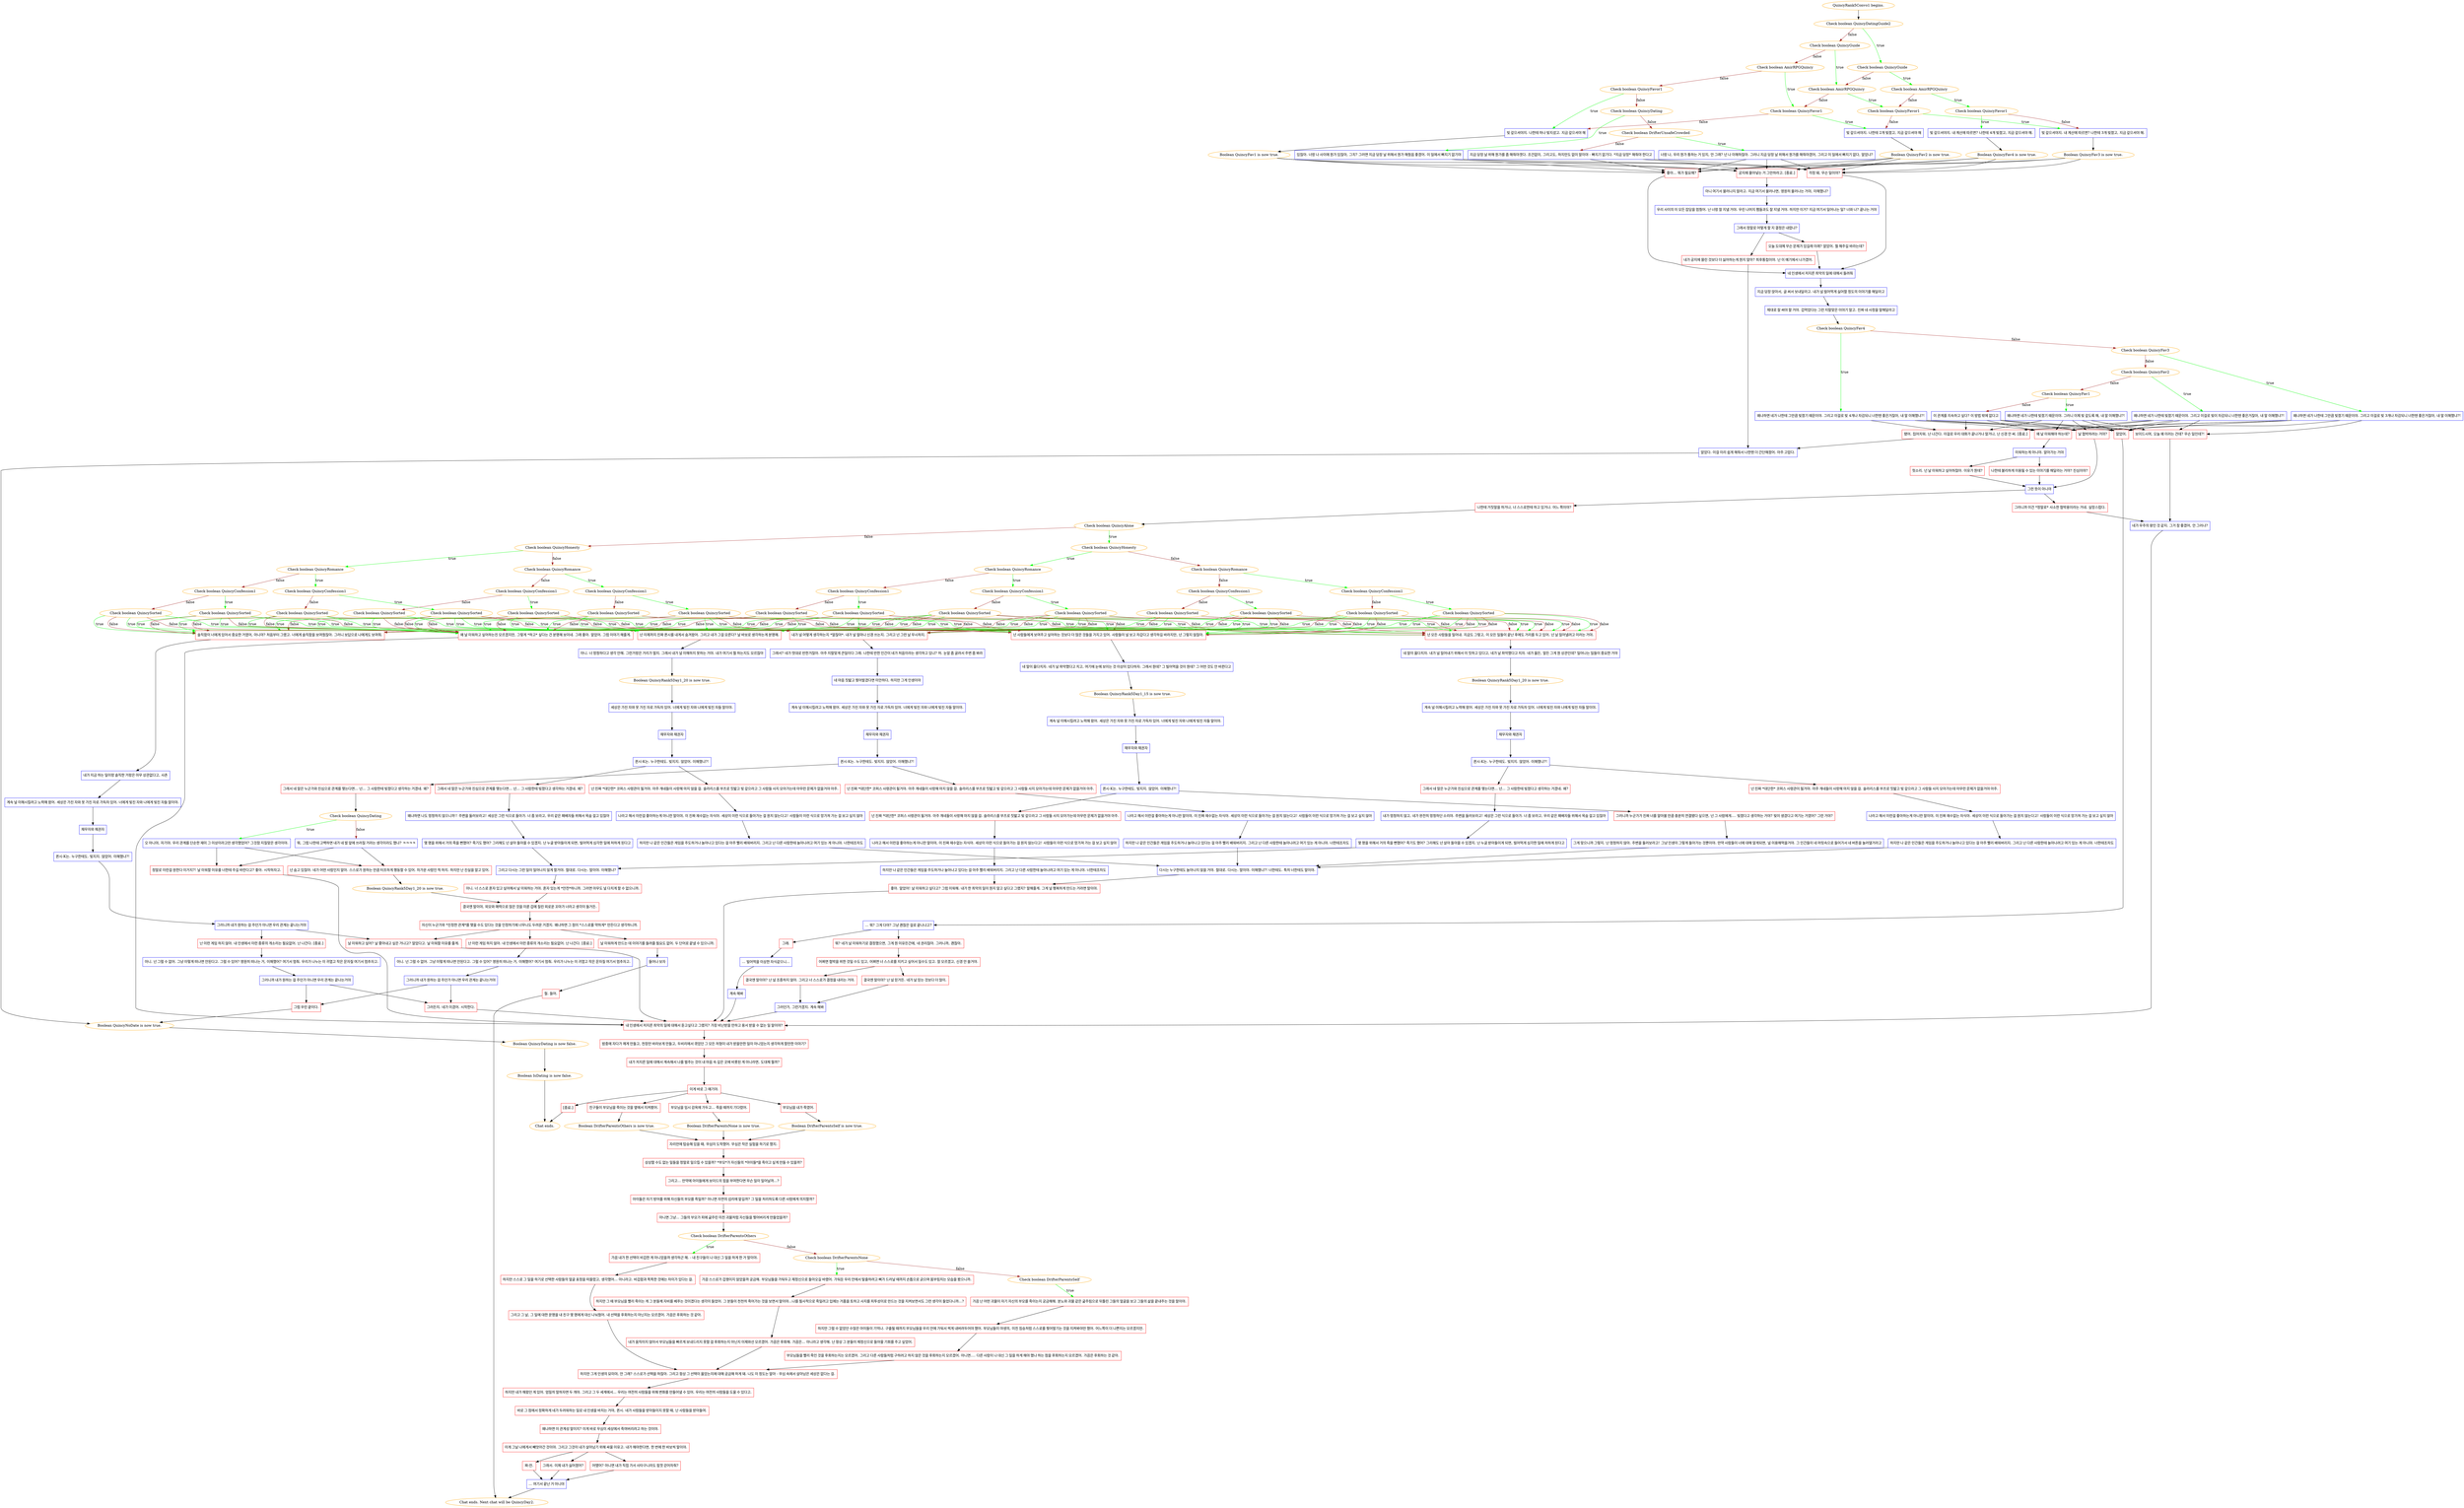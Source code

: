 digraph {
	"QuincyRank5Convo1 begins." [color=orange];
		"QuincyRank5Convo1 begins." -> j920046062;
	j920046062 [label="Check boolean QuincyDatingGuide2",color=orange];
		j920046062 -> j3409039876 [label=true,color=green];
		j920046062 -> j708089982 [label=false,color=brown];
	j3409039876 [label="Check boolean QuincyGuide",color=orange];
		j3409039876 -> j2793581694 [label=true,color=green];
		j3409039876 -> j992729101 [label=false,color=brown];
	j708089982 [label="Check boolean QuincyGuide",color=orange];
		j708089982 -> j992729101 [label=true,color=green];
		j708089982 -> j3862129622 [label=false,color=brown];
	j2793581694 [label="Check boolean AmirRPGQuincy",color=orange];
		j2793581694 -> j2452633168 [label=true,color=green];
		j2793581694 -> j684930221 [label=false,color=brown];
	j992729101 [label="Check boolean AmirRPGQuincy",color=orange];
		j992729101 -> j684930221 [label=true,color=green];
		j992729101 -> j1693453522 [label=false,color=brown];
	j3862129622 [label="Check boolean AmirRPGQuincy",color=orange];
		j3862129622 -> j1693453522 [label=true,color=green];
		j3862129622 -> j666547227 [label=false,color=brown];
	j2452633168 [label="Check boolean QuincyFavor1",color=orange];
		j2452633168 -> j1771178450 [label=true,color=green];
		j2452633168 -> j1652200131 [label=false,color=brown];
	j684930221 [label="Check boolean QuincyFavor1",color=orange];
		j684930221 -> j1652200131 [label=true,color=green];
		j684930221 -> j3360819982 [label=false,color=brown];
	j1693453522 [label="Check boolean QuincyFavor1",color=orange];
		j1693453522 -> j3360819982 [label=true,color=green];
		j1693453522 -> j2287537893 [label=false,color=brown];
	j666547227 [label="Check boolean QuincyFavor1",color=orange];
		j666547227 -> j2287537893 [label=true,color=green];
		j666547227 -> j3355768634 [label=false,color=brown];
	j1771178450 [label="빚 갚으셔야지. 내 계산에 따르면? 나한테 4개 빚졌고, 지금 갚으셔야 해.",shape=box,color=blue];
		j1771178450 -> j3850502311;
	j1652200131 [label="빚 갚으셔야지. 내 계산에 따르면? 나한테 3개 빚졌고, 지금 갚으셔야 해.",shape=box,color=blue];
		j1652200131 -> j3892029103;
	j3360819982 [label="빚 갚으셔야지. 나한테 2개 빚졌고, 지금 갚으셔야 해",shape=box,color=blue];
		j3360819982 -> j2165949769;
	j2287537893 [label="빚 갚으셔야지. 나한테 하나 빚지셨고. 지금 갚으셔야 해",shape=box,color=blue];
		j2287537893 -> j2285578180;
	j3355768634 [label="Check boolean QuincyDating",color=orange];
		j3355768634 -> j4259683142 [label=true,color=green];
		j3355768634 -> j948562555 [label=false,color=brown];
	j3850502311 [label="Boolean QuincyFav4 is now true.",color=orange];
		j3850502311 -> j362175455;
		j3850502311 -> j977730623;
		j3850502311 -> j3486161592;
	j3892029103 [label="Boolean QuincyFav3 is now true.",color=orange];
		j3892029103 -> j362175455;
		j3892029103 -> j977730623;
		j3892029103 -> j3486161592;
	j2165949769 [label="Boolean QuincyFav2 is now true.",color=orange];
		j2165949769 -> j362175455;
		j2165949769 -> j977730623;
		j2165949769 -> j3486161592;
	j2285578180 [label="Boolean QuincyFav1 is now true.",color=orange];
		j2285578180 -> j362175455;
		j2285578180 -> j977730623;
		j2285578180 -> j3486161592;
	j4259683142 [label="있잖아. 너랑 나 사이에 뭔가 있잖아, 그치? 그러면 지금 당장 날 위해서 뭔가 해줬음 좋겠어. 이 일에서 빠지기 없기야",shape=box,color=blue];
		j4259683142 -> j362175455;
		j4259683142 -> j977730623;
		j4259683142 -> j3486161592;
	j948562555 [label="Check boolean DrifterUnsafeCrowded",color=orange];
		j948562555 -> j2688598766 [label=true,color=green];
		j948562555 -> j2206725611 [label=false,color=brown];
	j362175455 [label="걱정 돼, 무슨 일이야?",shape=box,color=red];
		j362175455 -> j2885800394;
	j977730623 [label="좋아... 뭐가 필요해?",shape=box,color=red];
		j977730623 -> j2885800394;
	j3486161592 [label="궁지에 몰아넣는 거 그만하라고. [종료.]",shape=box,color=red];
		j3486161592 -> j4018143460;
	j2688598766 [label="너랑 나, 우리 뭔가 통하는 거 있지, 안 그래? 넌 나 이해하잖아. 그러니 지금 당장 날 위해서 뭔가를 해줘야겠어, 그리고 이 일에서 빠지기 없다, 알았냐?",shape=box,color=blue];
		j2688598766 -> j362175455;
		j2688598766 -> j977730623;
		j2688598766 -> j3486161592;
	j2206725611 [label="지금 당장 날 위해 뭔가를 좀 해줘야겟다. 조건없이, 그리고도, 하지만도 없이 말이야 - 빠지기 없기다. *지금 당장* 해줘야 한다고",shape=box,color=blue];
		j2206725611 -> j362175455;
		j2206725611 -> j977730623;
		j2206725611 -> j3486161592;
	j2885800394 [label="네 인생에서 저지른 최악의 일에 대해서 들려줘",shape=box,color=blue];
		j2885800394 -> j31319460;
	j4018143460 [label="아니 여기서 물러나지 말라고. 지금 여기서 물러나면, 영원히 물러나는 거야, 이해했냐?",shape=box,color=blue];
		j4018143460 -> j306426289;
	j31319460 [label="지금 당장 앉아서, 글 써서 보내달라고. 내가 널 빌어먹게 싫어할 정도의 이야기를 해달라고",shape=box,color=blue];
		j31319460 -> j3341419214;
	j306426289 [label="우리 사이의 이 모든 잡담을 멈췄어. 난 너랑 잘 지낼 거야. 우린 나머지 팸들과도 잘 지낼 거야. 하지만 이거? 지금 여기서 일어나는 일? 너와 나? 끝나는 거야",shape=box,color=blue];
		j306426289 -> j3586355455;
	j3341419214 [label="제대로 잘 써야 할 거야. 겁먹었다는 그런 지랄맞은 이야기 말고. 진짜 네 사정을 말해달라고",shape=box,color=blue];
		j3341419214 -> j999068143;
	j3586355455 [label="그래서 정말로 어떻게 할 지 결정은 내렸냐?",shape=box,color=blue];
		j3586355455 -> j358336677;
		j3586355455 -> j1732981029;
	j999068143 [label="Check boolean QuincyFav4",color=orange];
		j999068143 -> j4188512643 [label=true,color=green];
		j999068143 -> j1529579463 [label=false,color=brown];
	j358336677 [label="오늘 도대체 무슨 문제가 있길래 이래? 알았어. 뭘 해주길 바라는데?",shape=box,color=red];
		j358336677 -> j2885800394;
	j1732981029 [label="내가 궁지에 몰린 것보다 더 싫어하는게 뭔지 알아? 최후통첩이야. 난 이 얘기에서 나가겠어.",shape=box,color=red];
		j1732981029 -> j3530815782;
	j4188512643 [label="왜냐하면 네가 나한테 그만큼 빚졌기 때문이야. 그리고 이걸로 빚 4개나 차감되니 너한텐 좋은거잖아, 내 말 이해했냐?!",shape=box,color=blue];
		j4188512643 -> j652720382;
		j4188512643 -> j1584055144;
		j4188512643 -> j2674594589;
		j4188512643 -> j2071625104;
		j4188512643 -> j363463325;
	j1529579463 [label="Check boolean QuincyFav3",color=orange];
		j1529579463 -> j2835796905 [label=true,color=green];
		j1529579463 -> j844654374 [label=false,color=brown];
	j3530815782 [label="알았다. 이걸 이리 쉽게 해줘서 나한텐 더 간단해졌어. 아주 고맙다.",shape=box,color=blue];
		j3530815782 -> j3567260245;
	j652720382 [label="왜 날 미워해야 하는데?",shape=box,color=red];
		j652720382 -> j2109364653;
	j1584055144 [label="날 협박하려는 거야?",shape=box,color=red];
		j1584055144 -> j1043409153;
	j2674594589 [label="보이드시여, 오늘 왜 이러는 건데? 무슨 일인데?!",shape=box,color=red];
		j2674594589 -> j3380096939;
	j2071625104 [label="알았어.",shape=box,color=red];
		j2071625104 -> j877878278;
	j363463325 [label="됐어. 집어치워. 난 나간다. 이걸로 우리 대화가 끝나거나 말거나, 난 신경 안 써. [종료.]",shape=box,color=red];
		j363463325 -> j3530815782;
	j2835796905 [label="왜냐하면 네가 나한테 그만큼 빚졌기 때문이야. 그리고 이걸로 빚 3개나 차감되니 너한텐 좋은거잖아, 내 말 이해했냐?!",shape=box,color=blue];
		j2835796905 -> j652720382;
		j2835796905 -> j1584055144;
		j2835796905 -> j2674594589;
		j2835796905 -> j2071625104;
		j2835796905 -> j363463325;
	j844654374 [label="Check boolean QuincyFav2",color=orange];
		j844654374 -> j3854359451 [label=true,color=green];
		j844654374 -> j3570312103 [label=false,color=brown];
	j3567260245 [label="Boolean QuincyNoDate is now true.",color=orange];
		j3567260245 -> j3990685114;
	j2109364653 [label="미워하는게 아니야. 알아가는 거야",shape=box,color=blue];
		j2109364653 -> j2746621570;
		j2109364653 -> j579587809;
	j1043409153 [label="그런 뜻이 아니야",shape=box,color=blue];
		j1043409153 -> j254588621;
		j1043409153 -> j2287500175;
	j3380096939 [label="네가 우주의 왕인 것 같지. 그거 참 좋겠어, 안 그러냐?",shape=box,color=blue];
		j3380096939 -> j2622450064;
	j877878278 [label="... 뭐? 그게 다야? 그냥 괜찮은 걸로 끝나냐고?",shape=box,color=blue];
		j877878278 -> j2758302583;
		j877878278 -> j597339263;
	j3854359451 [label="왜냐하면 네가 나한테 빚졌기 때문이야. 그리고 이걸로 빚이 차감되니 너한텐 좋은거잖아, 내 말 이해했냐?!",shape=box,color=blue];
		j3854359451 -> j652720382;
		j3854359451 -> j1584055144;
		j3854359451 -> j2674594589;
		j3854359451 -> j2071625104;
		j3854359451 -> j363463325;
	j3570312103 [label="Check boolean QuincyFav1",color=orange];
		j3570312103 -> j1157738966 [label=true,color=green];
		j3570312103 -> j2426641129 [label=false,color=brown];
	j3990685114 [label="Boolean QuincyDating is now false.",color=orange];
		j3990685114 -> j178902881;
	j2746621570 [label="헛소리. 넌 날 미워하고 싶어하잖아. 이유가 뭔데?",shape=box,color=red];
		j2746621570 -> j1043409153;
	j579587809 [label="나한테 불리하게 이용될 수 있는 이야기를 해달라는 거야? 진심이야?",shape=box,color=red];
		j579587809 -> j1043409153;
	j254588621 [label="나한테 거짓말을 하거나, 너 스스로한테 하고 있거나. 어느 쪽이야?",shape=box,color=red];
		j254588621 -> j2291040823;
	j2287500175 [label="그러니까 이건 *정말로* 사소한 협박용이라는 거네. 실망스럽다.",shape=box,color=red];
		j2287500175 -> j3380096939;
	j2622450064 [label="내 인생에서 저지른 최악의 일에 대해서 듣고싶다고 그랬지? 가장 비난받을 만하고 용서 받을 수 없는 일 말이야?",shape=box,color=red];
		j2622450064 -> j1473235614;
	j2758302583 [label="뭐? 네가 날 미워하기로 결정했으면, 그게 뭔 이유든간에, 네 권리잖아. 그러니까, 괜찮아.",shape=box,color=red];
		j2758302583 -> j1838507129;
	j597339263 [label="그래.",shape=box,color=red];
		j597339263 -> j3459234301;
	j1157738966 [label="왜냐하면 네가 나한테 빚졌기 때문이야. 그러니 이제 빚 갚도록 해, 내 말 이해했냐?!",shape=box,color=blue];
		j1157738966 -> j652720382;
		j1157738966 -> j1584055144;
		j1157738966 -> j2674594589;
		j1157738966 -> j2071625104;
		j1157738966 -> j363463325;
	j2426641129 [label="이 관계를 지속하고 싶다? 이 방법 밖에 없다고",shape=box,color=blue];
		j2426641129 -> j652720382;
		j2426641129 -> j1584055144;
		j2426641129 -> j2674594589;
		j2426641129 -> j2071625104;
		j2426641129 -> j363463325;
	j178902881 [label="Boolean IsDating is now false.",color=orange];
		j178902881 -> "Chat ends.";
	j2291040823 [label="Check boolean QuincyAlone",color=orange];
		j2291040823 -> j1113451167 [label=true,color=green];
		j2291040823 -> j1253471656 [label=false,color=brown];
	j1473235614 [label="밤중에 자다가 깨게 만들고, 천장만 바라보게 만들고, 두비리에서 겪었던 그 모든 처형이 내가 받을만한 일이 아니었는지 생각하게 할만한 이야기?",shape=box,color=red];
		j1473235614 -> j2619535353;
	j1838507129 [label="어쩌면 협박을 위한 것일 수도 있고, 어쩌면 너 스스로를 지키고 싶어서 일수도 있고. 잘 모르겠고, 신경 안 쓸거야.",shape=box,color=red];
		j1838507129 -> j3608077692;
		j1838507129 -> j3180817912;
	j3459234301 [label="... 빌어먹을 이상한 자식같으니...",shape=box,color=blue];
		j3459234301 -> j4212956928;
	"Chat ends." [color=orange];
	j1113451167 [label="Check boolean QuincyHonesty",color=orange];
		j1113451167 -> j824539182 [label=true,color=green];
		j1113451167 -> j3780194854 [label=false,color=brown];
	j1253471656 [label="Check boolean QuincyHonesty",color=orange];
		j1253471656 -> j1163638537 [label=true,color=green];
		j1253471656 -> j1140182934 [label=false,color=brown];
	j2619535353 [label="내가 저지른 일에 대해서 계속해서 나를 벌주는 것이 내 마음 속 깊은 곳에 비롯된 게 아니라면, 도대체 뭘까?",shape=box,color=red];
		j2619535353 -> j3695622823;
	j3608077692 [label="결국엔 말이야? 난 널 조종하지 않아. 그리고 너 스스로가 결정을 내리는 거야.",shape=box,color=red];
		j3608077692 -> j2985110260;
	j3180817912 [label="결국엔 말이야? 난 널 믿거든. 네가 날 믿는 것보다 더 많이.",shape=box,color=red];
		j3180817912 -> j2985110260;
	j4212956928 [label="계속 해봐",shape=box,color=blue];
		j4212956928 -> j2622450064;
	j824539182 [label="Check boolean QuincyRomance",color=orange];
		j824539182 -> j315404072 [label=true,color=green];
		j824539182 -> j3478217885 [label=false,color=brown];
	j3780194854 [label="Check boolean QuincyRomance",color=orange];
		j3780194854 -> j2055502529 [label=true,color=green];
		j3780194854 -> j4119627501 [label=false,color=brown];
	j1163638537 [label="Check boolean QuincyRomance",color=orange];
		j1163638537 -> j1060111291 [label=true,color=green];
		j1163638537 -> j2404098588 [label=false,color=brown];
	j1140182934 [label="Check boolean QuincyRomance",color=orange];
		j1140182934 -> j4140580768 [label=true,color=green];
		j1140182934 -> j1027183321 [label=false,color=brown];
	j3695622823 [label="이게 바로 그 얘기야.",shape=box,color=red];
		j3695622823 -> j1440309639;
		j3695622823 -> j2825551523;
		j3695622823 -> j1053147649;
		j3695622823 -> j3039724897;
	j2985110260 [label="그러던가, 그런거겠지. 계속 해봐",shape=box,color=blue];
		j2985110260 -> j2622450064;
	j315404072 [label="Check boolean QuincyConfession1",color=orange];
		j315404072 -> j3143553015 [label=true,color=green];
		j315404072 -> j3417554635 [label=false,color=brown];
	j3478217885 [label="Check boolean QuincyConfession1",color=orange];
		j3478217885 -> j86347572 [label=true,color=green];
		j3478217885 -> j1988271962 [label=false,color=brown];
	j2055502529 [label="Check boolean QuincyConfession1",color=orange];
		j2055502529 -> j739763694 [label=true,color=green];
		j2055502529 -> j3727982245 [label=false,color=brown];
	j4119627501 [label="Check boolean QuincyConfession1",color=orange];
		j4119627501 -> j827962278 [label=true,color=green];
		j4119627501 -> j2674620912 [label=false,color=brown];
	j1060111291 [label="Check boolean QuincyConfession1",color=orange];
		j1060111291 -> j3882001094 [label=true,color=green];
		j1060111291 -> j3329172698 [label=false,color=brown];
	j2404098588 [label="Check boolean QuincyConfession1",color=orange];
		j2404098588 -> j4272927078 [label=true,color=green];
		j2404098588 -> j855491373 [label=false,color=brown];
	j4140580768 [label="Check boolean QuincyConfession1",color=orange];
		j4140580768 -> j3214866045 [label=true,color=green];
		j4140580768 -> j515765471 [label=false,color=brown];
	j1027183321 [label="Check boolean QuincyConfession1",color=orange];
		j1027183321 -> j1508847161 [label=true,color=green];
		j1027183321 -> j4070635666 [label=false,color=brown];
	j1440309639 [label="친구들이 부모님을 죽이는 것을 옆에서 지켜봤어.",shape=box,color=red];
		j1440309639 -> j2351638363;
	j2825551523 [label="부모님을 임시 감옥에 가두고... 죽을 때까지 기다렸어.",shape=box,color=red];
		j2825551523 -> j256634302;
	j1053147649 [label="부모님을 내가 죽였어.",shape=box,color=red];
		j1053147649 -> j762774271;
	j3039724897 [label="[종료.]",shape=box,color=red];
		j3039724897 -> "Chat ends.";
	j3143553015 [label="Check boolean QuincySorted",color=orange];
		j3143553015 -> j125015184 [label=true,color=green];
		j3143553015 -> j39829698 [label=true,color=green];
		j3143553015 -> j90456190 [label=true,color=green];
		j3143553015 -> j14784997 [label=true,color=green];
		j3143553015 -> j1195629503 [label=true,color=green];
		j3143553015 -> j125015184 [label=false,color=brown];
		j3143553015 -> j39829698 [label=false,color=brown];
		j3143553015 -> j90456190 [label=false,color=brown];
		j3143553015 -> j14784997 [label=false,color=brown];
		j3143553015 -> j2333647171 [label=false,color=brown];
	j3417554635 [label="Check boolean QuincySorted",color=orange];
		j3417554635 -> j125015184 [label=true,color=green];
		j3417554635 -> j39829698 [label=true,color=green];
		j3417554635 -> j90456190 [label=true,color=green];
		j3417554635 -> j1195629503 [label=true,color=green];
		j3417554635 -> j2333647171 [label=true,color=green];
		j3417554635 -> j125015184 [label=false,color=brown];
		j3417554635 -> j39829698 [label=false,color=brown];
		j3417554635 -> j90456190 [label=false,color=brown];
		j3417554635 -> j2333647171 [label=false,color=brown];
	j86347572 [label="Check boolean QuincySorted",color=orange];
		j86347572 -> j125015184 [label=true,color=green];
		j86347572 -> j39829698 [label=true,color=green];
		j86347572 -> j14784997 [label=true,color=green];
		j86347572 -> j1195629503 [label=true,color=green];
		j86347572 -> j2333647171 [label=true,color=green];
		j86347572 -> j125015184 [label=false,color=brown];
		j86347572 -> j39829698 [label=false,color=brown];
		j86347572 -> j14784997 [label=false,color=brown];
		j86347572 -> j2333647171 [label=false,color=brown];
	j1988271962 [label="Check boolean QuincySorted",color=orange];
		j1988271962 -> j125015184 [label=true,color=green];
		j1988271962 -> j39829698 [label=true,color=green];
		j1988271962 -> j1195629503 [label=true,color=green];
		j1988271962 -> j2333647171 [label=true,color=green];
		j1988271962 -> j125015184 [label=false,color=brown];
		j1988271962 -> j39829698 [label=false,color=brown];
		j1988271962 -> j2333647171 [label=false,color=brown];
	j739763694 [label="Check boolean QuincySorted",color=orange];
		j739763694 -> j125015184 [label=true,color=green];
		j739763694 -> j90456190 [label=true,color=green];
		j739763694 -> j14784997 [label=true,color=green];
		j739763694 -> j1195629503 [label=true,color=green];
		j739763694 -> j2333647171 [label=true,color=green];
		j739763694 -> j125015184 [label=false,color=brown];
		j739763694 -> j90456190 [label=false,color=brown];
		j739763694 -> j14784997 [label=false,color=brown];
	j3727982245 [label="Check boolean QuincySorted",color=orange];
		j3727982245 -> j125015184 [label=true,color=green];
		j3727982245 -> j90456190 [label=true,color=green];
		j3727982245 -> j1195629503 [label=true,color=green];
		j3727982245 -> j2333647171 [label=true,color=green];
		j3727982245 -> j125015184 [label=false,color=brown];
		j3727982245 -> j90456190 [label=false,color=brown];
		j3727982245 -> j2333647171 [label=false,color=brown];
	j827962278 [label="Check boolean QuincySorted",color=orange];
		j827962278 -> j125015184 [label=true,color=green];
		j827962278 -> j14784997 [label=true,color=green];
		j827962278 -> j1195629503 [label=true,color=green];
		j827962278 -> j2333647171 [label=true,color=green];
		j827962278 -> j125015184 [label=false,color=brown];
		j827962278 -> j14784997 [label=false,color=brown];
		j827962278 -> j2333647171 [label=false,color=brown];
	j2674620912 [label="Check boolean QuincySorted",color=orange];
		j2674620912 -> j125015184 [label=true,color=green];
		j2674620912 -> j1195629503 [label=true,color=green];
		j2674620912 -> j2333647171 [label=true,color=green];
		j2674620912 -> j125015184 [label=false,color=brown];
		j2674620912 -> j2333647171 [label=false,color=brown];
	j3882001094 [label="Check boolean QuincySorted",color=orange];
		j3882001094 -> j39829698 [label=true,color=green];
		j3882001094 -> j90456190 [label=true,color=green];
		j3882001094 -> j14784997 [label=true,color=green];
		j3882001094 -> j1195629503 [label=true,color=green];
		j3882001094 -> j2333647171 [label=true,color=green];
		j3882001094 -> j39829698 [label=false,color=brown];
		j3882001094 -> j90456190 [label=false,color=brown];
		j3882001094 -> j14784997 [label=false,color=brown];
		j3882001094 -> j2333647171 [label=false,color=brown];
	j3329172698 [label="Check boolean QuincySorted",color=orange];
		j3329172698 -> j39829698 [label=true,color=green];
		j3329172698 -> j90456190 [label=true,color=green];
		j3329172698 -> j1195629503 [label=true,color=green];
		j3329172698 -> j2333647171 [label=true,color=green];
		j3329172698 -> j39829698 [label=false,color=brown];
		j3329172698 -> j90456190 [label=false,color=brown];
		j3329172698 -> j2333647171 [label=false,color=brown];
	j4272927078 [label="Check boolean QuincySorted",color=orange];
		j4272927078 -> j39829698 [label=true,color=green];
		j4272927078 -> j14784997 [label=true,color=green];
		j4272927078 -> j1195629503 [label=true,color=green];
		j4272927078 -> j2333647171 [label=true,color=green];
		j4272927078 -> j39829698 [label=false,color=brown];
		j4272927078 -> j14784997 [label=false,color=brown];
		j4272927078 -> j2333647171 [label=false,color=brown];
	j855491373 [label="Check boolean QuincySorted",color=orange];
		j855491373 -> j39829698 [label=true,color=green];
		j855491373 -> j1195629503 [label=true,color=green];
		j855491373 -> j2333647171 [label=true,color=green];
		j855491373 -> j39829698 [label=false,color=brown];
		j855491373 -> j2333647171 [label=false,color=brown];
	j3214866045 [label="Check boolean QuincySorted",color=orange];
		j3214866045 -> j90456190 [label=true,color=green];
		j3214866045 -> j14784997 [label=true,color=green];
		j3214866045 -> j1195629503 [label=true,color=green];
		j3214866045 -> j2333647171 [label=true,color=green];
		j3214866045 -> j90456190 [label=false,color=brown];
		j3214866045 -> j14784997 [label=false,color=brown];
		j3214866045 -> j2333647171 [label=false,color=brown];
	j515765471 [label="Check boolean QuincySorted",color=orange];
		j515765471 -> j90456190 [label=true,color=green];
		j515765471 -> j1195629503 [label=true,color=green];
		j515765471 -> j2333647171 [label=true,color=green];
		j515765471 -> j90456190 [label=false,color=brown];
		j515765471 -> j2333647171 [label=false,color=brown];
	j1508847161 [label="Check boolean QuincySorted",color=orange];
		j1508847161 -> j14784997 [label=true,color=green];
		j1508847161 -> j1195629503 [label=true,color=green];
		j1508847161 -> j2333647171 [label=true,color=green];
		j1508847161 -> j14784997 [label=false,color=brown];
		j1508847161 -> j2333647171 [label=false,color=brown];
	j4070635666 [label="Check boolean QuincySorted",color=orange];
		j4070635666 -> j1195629503 [label=true,color=green];
		j4070635666 -> j2333647171 [label=true,color=green];
		j4070635666 -> j2333647171 [label=false,color=brown];
	j2351638363 [label="Boolean DrifterParentsOthers is now true.",color=orange];
		j2351638363 -> j123708727;
	j256634302 [label="Boolean DrifterParentsNone is now true.",color=orange];
		j256634302 -> j123708727;
	j762774271 [label="Boolean DrifterParentsSelf is now true.",color=orange];
		j762774271 -> j123708727;
	j125015184 [label="넌 모든 사람들을 밀어내. 지금도 그렇고, 이 모든 일들이 끝난 후에도 거리를 두고 있어. 넌 날 밀어낼려고 이러는 거야.",shape=box,color=red];
		j125015184 -> j3223411605;
	j39829698 [label="솔직함이 너에게 있어서 중요한 거였어, 아니야? 처음부터 그랬고. 너에게 솔직함을 보여줬잖아. 그러니 보답으로 나에게도 보여줘.",shape=box,color=red];
		j39829698 -> j2019124966;
	j90456190 [label="넌 사람들에게 보여주고 싶어하는 것보다 더 많은 것들을 가지고 있어. 사람들이 널 보고 차갑다고 생각하길 바라지만, 넌 그렇지 않잖아.",shape=box,color=red];
		j90456190 -> j1175258619;
	j14784997 [label="내가 널 어떻게 생각하는지 *알잖아*. 내가 널 얼마나 신경 쓰는지. 그리고 넌 그런 날 무시하지.",shape=box,color=red];
		j14784997 -> j456539692;
	j1195629503 [label="넌 이제까지 진짜 퀸시를 내게서 숨겨왔어. 그리고 내가 그걸 모른다? 날 바보로 생각하는게 분명해.",shape=box,color=red];
		j1195629503 -> j119881867;
	j2333647171 [label="왜 날 미워하고 싶어하는진 모르겠지만, 그렇게 *하고* 싶다는 건 분명해 보이네. 그래 좋아. 알았어. 그럼 이야기 해줄게.",shape=box,color=red];
		j2333647171 -> j2622450064;
	j123708727 [label="자리만에 탑승해 있을 때, 무심이 도착했어. 무심은 작은 실험을 하기로 했지.",shape=box,color=red];
		j123708727 -> j2024048097;
	j3223411605 [label="네 말이 옳다치자. 내가 널 밀어내기 위해서 이 짓하고 있다고, 네가 날 파악했다고 치자. 네가 옳든, 말든 그게 뭔 상관인데? 일어나는 일들이 중요한 거야",shape=box,color=blue];
		j3223411605 -> j1872497750;
	j2019124966 [label="내가 지금 하는 일이랑 솔직한 거랑은 아무 상관없다고, 사촌",shape=box,color=blue];
		j2019124966 -> j3731524115;
	j1175258619 [label="네 말이 옳다치자. 네가 날 파악했다고 치고, 여기에 눈에 보이는 것 이상이 있다하자. 그래서 뭔데? 그 빌어먹을 것이 뭔데? 그 어떤 것도 안 바뀐다고",shape=box,color=blue];
		j1175258619 -> j2045041336;
	j456539692 [label="그래서? 네가 멋대로 반한거잖아. 아주 지랄맞게 큰일이다 그래. 나한테 반한 인간이 네가 처음이라는 생각하고 있냐? 허. 눈알 좀 굴려서 주변 좀 봐라",shape=box,color=blue];
		j456539692 -> j999400708;
	j119881867 [label="아니. 너 멍청하다고 생각 안해. 그런거랑은 거리가 멀지. 그래서 내가 널 이해하지 못하는 거야. 내가 여기서 뭘 하는지도 모르잖아",shape=box,color=blue];
		j119881867 -> j233652364;
	j2024048097 [label="상상할 수도 없는 일들을 정말로 일으킬 수 있을까? *부모*가 자신들의 *아이들*을 죽이고 싶게 만들 수 있을까?",shape=box,color=red];
		j2024048097 -> j2835809831;
	j1872497750 [label="Boolean QuincyRank5Day1_20 is now true.",color=orange];
		j1872497750 -> j2424732178;
	j3731524115 [label="계속 널 이해시킬려고 노력해 왔어. 세상은 가진 자와 못 가진 자로 가득차 있어. 너에게 빚진 자와 나에게 빚진 자들 말이야.",shape=box,color=blue];
		j3731524115 -> j4148158623;
	j2045041336 [label="Boolean QuincyRank5Day1_15 is now true.",color=orange];
		j2045041336 -> j1825452880;
	j999400708 [label="네 마음 짓밟고 찢어발겼다면 미안하다, 하지만 그게 인생이야",shape=box,color=blue];
		j999400708 -> j1792120683;
	j233652364 [label="Boolean QuincyRank5Day1_20 is now true.",color=orange];
		j233652364 -> j163428226;
	j2835809831 [label="그리고... 만약에 아이들에게 보이드의 힘을 부여한다면 무슨 일이 일어날까...?",shape=box,color=red];
		j2835809831 -> j50835308;
	j2424732178 [label="계속 널 이해시킬려고 노력해 왔어. 세상은 가진 자와 못 가진 자로 가득차 있어. 너에게 빚진 자와 나에게 빚진 자들 말이야.",shape=box,color=blue];
		j2424732178 -> j3514355173;
	j4148158623 [label="채무자와 채권자",shape=box,color=blue];
		j4148158623 -> j1607916564;
	j1825452880 [label="계속 널 이해시킬려고 노력해 왔어. 세상은 가진 자와 못 가진 자로 가득차 있어. 너에게 빚진 자와 나에게 빚진 자들 말이야.",shape=box,color=blue];
		j1825452880 -> j1754888060;
	j1792120683 [label="계속 널 이해시킬려고 노력해 왔어. 세상은 가진 자와 못 가진 자로 가득차 있어. 너에게 빚진 자와 나에게 빚진 자들 말이야.",shape=box,color=blue];
		j1792120683 -> j1558733178;
	j163428226 [label="세상은 가진 자와 못 가진 자로 가득차 있어. 너에게 빚진 자와 나에게 빚진 자들 말이야.",shape=box,color=blue];
		j163428226 -> j3303354986;
	j50835308 [label="아이들은 자기 방어를 위해 자신들의 부모를 죽일까? 아니면 자연의 섭리에 맡길까? 그 일을 처리하도록 다른 사람에게 의지할까?",shape=box,color=red];
		j50835308 -> j4213206606;
	j3514355173 [label="채무자와 채권자",shape=box,color=blue];
		j3514355173 -> j3559019715;
	j1607916564 [label="퀸시-K는. 누구한테도. 빚지지. 않았어. 이해했냐?!",shape=box,color=blue];
		j1607916564 -> j22905321;
	j1754888060 [label="채무자와 채권자",shape=box,color=blue];
		j1754888060 -> j32132715;
	j1558733178 [label="채무자와 채권자",shape=box,color=blue];
		j1558733178 -> j61375854;
	j3303354986 [label="채무자와 채권자",shape=box,color=blue];
		j3303354986 -> j3413629091;
	j4213206606 [label="아니면 그냥... 그들의 부모가 피에 굶주린 미친 괴물처럼 자신들을 찢어버리게 만들었을까?",shape=box,color=red];
		j4213206606 -> j1749718714;
	j3559019715 [label="퀸시-K는. 누구한테도. 빚지지. 않았어. 이해했냐?!",shape=box,color=blue];
		j3559019715 -> j285795732;
		j3559019715 -> j539662308;
	j22905321 [label="그러니까 내가 원하는 걸 주던가 아니면 우리 관계는 끝나는거야",shape=box,color=blue];
		j22905321 -> j1439303537;
		j22905321 -> j736866732;
	j32132715 [label="퀸시-K는. 누구한테도. 빚지지. 않았어. 이해했냐?!",shape=box,color=blue];
		j32132715 -> j2415578631;
		j32132715 -> j3595145207;
	j61375854 [label="퀸시-K는. 누구한테도. 빚지지. 않았어. 이해했냐?!",shape=box,color=blue];
		j61375854 -> j794276221;
		j61375854 -> j3314175192;
	j3413629091 [label="퀸시-K는. 누구한테도. 빚지지. 않았어. 이해했냐?!",shape=box,color=blue];
		j3413629091 -> j34392249;
		j3413629091 -> j1616708575;
	j1749718714 [label="Check boolean DrifterParentsOthers",color=orange];
		j1749718714 -> j2968387526 [label=true,color=green];
		j1749718714 -> j545471543 [label=false,color=brown];
	j285795732 [label="그래서 네 말은 누군가와 진심으로 관계를 맺는다면... 넌... 그 사람한테 빚졌다고 생각하는 거겠네. 왜?",shape=box,color=red];
		j285795732 -> j3477851227;
	j539662308 [label="넌 진짜 *대단한* 코퍼스 사령관이 될거야. 아주 걔네들이 사랑해 마지 않을 걸. 솔라리스를 부츠로 짓밟고 빚 갚으라고 그 사람들 사지 모아가는데 아무런 문제가 없을거야 아주.",shape=box,color=red];
		j539662308 -> j354015226;
	j1439303537 [label="난 이런 게임 하지 않아. 내 인생에서 이런 종류의 개소리는 필요없어. 난 나간다. [종료.]",shape=box,color=red];
		j1439303537 -> j761467154;
	j736866732 [label="날 미워하고 싶어? 날 쫓아내고 싶은 거냐고? 알았다고. 날 미워할 이유를 줄게.",shape=box,color=red];
		j736866732 -> j2622450064;
	j2415578631 [label="그러니까 누군가가 진짜 너를 알아볼 만큼 충분히 연결됐다 싶으면, 넌 그 사람에게…. 빚졌다고 생각하는 거야? 빚이 생겼다고 여기는 거였어? 그런 거야?",shape=box,color=red];
		j2415578631 -> j2116930676;
	j3595145207 [label="넌 진짜 *대단한* 코퍼스 사령관이 될거야. 아주 걔네들이 사랑해 마지 않을 걸. 솔라리스를 부츠로 짓밟고 빚 갚으라고 그 사람들 사지 모아가는데 아무런 문제가 없을거야 아주.",shape=box,color=red];
		j3595145207 -> j429734370;
	j794276221 [label="그래서 네 말은 누군가와 진심으로 관계를 맺는다면... 넌... 그 사람한테 빚졌다고 생각하는 거겠네. 왜?",shape=box,color=red];
		j794276221 -> j1878715097;
	j3314175192 [label="넌 진짜 *대단한* 코퍼스 사령관이 될거야. 아주 걔네들이 사랑해 마지 않을 걸. 솔라리스를 부츠로 짓밟고 빚 갚으라고 그 사람들 사지 모아가는데 아무런 문제가 없을거야 아주.",shape=box,color=red];
		j3314175192 -> j3873983890;
	j34392249 [label="그래서 네 말은 누군가와 진심으로 관계를 맺는다면... 넌... 그 사람한테 빚졌다고 생각하는 거겠네. 왜?",shape=box,color=red];
		j34392249 -> j2698756275;
	j1616708575 [label="넌 진짜 *대단한* 코퍼스 사령관이 될거야. 아주 걔네들이 사랑해 마지 않을 걸. 솔라리스를 부츠로 짓밟고 빚 갚으라고 그 사람들 사지 모아가는데 아무런 문제가 없을거야 아주.",shape=box,color=red];
		j1616708575 -> j2215086350;
	j2968387526 [label="가끔 내가 한 선택이 비겁한 게 아니었을까 생각하곤 해. - 내 친구들이 나 대신 그 일을 하게 한 거 말이야.",shape=box,color=red];
		j2968387526 -> j2819830363;
	j545471543 [label="Check boolean DrifterParentsNone",color=orange];
		j545471543 -> j2179431735 [label=true,color=green];
		j545471543 -> j2914683483 [label=false,color=brown];
	j3477851227 [label="내가 멍청하지 않고, 네가 완전히 멍청하단 소리야. 주변을 둘러보라고! 세상은 그런 식으로 돌아가. 너 좀 보라고, 우리 같은 패배자들 위해서 목숨 걸고 있잖아",shape=box,color=blue];
		j3477851227 -> j1860005345;
	j354015226 [label="나라고 해서 이런걸 좋아하는게 아니란 말이야, 이 진짜 재수없는 자식아. 세상이 이런 식으로 돌아가는 걸 원치 않는다고! 사람들이 이런 식으로 망가져 가는 걸 보고 싶지 않아",shape=box,color=blue];
		j354015226 -> j3713588545;
	j761467154 [label="아니. 넌 그럴 수 없어. 그냥 이렇게 떠나면 안된다고. 그럴 수 있어? 영원히 떠나는 거, 이해했어? 여기서 멈춰. 우리가 나누는 이 귀엽고 작은 문자질 여기서 멈추자고.",shape=box,color=blue];
		j761467154 -> j4031914068;
	j2116930676 [label="그게 맞으니까 그렇지. 난 멍청하지 않아. 주변을 둘러보라고! 그냥 인생이 그렇게 돌아가는 것뿐이야. 만약 사람들이 너에 대해 알게되면, 널 이용해먹을거야. 그 인간들이 네 머릿속으로 들어가서 네 버튼을 눌러댈거라고",shape=box,color=blue];
		j2116930676 -> j664986700;
	j429734370 [label="나라고 해서 이런걸 좋아하는게 아니란 말이야, 이 진짜 재수없는 자식아. 세상이 이런 식으로 돌아가는 걸 원치 않는다고! 사람들이 이런 식으로 망가져 가는 걸 보고 싶지 않아",shape=box,color=blue];
		j429734370 -> j3687121338;
	j1878715097 [label="Check boolean QuincyDating",color=orange];
		j1878715097 -> j1182715231 [label=true,color=green];
		j1878715097 -> j3172728044 [label=false,color=brown];
	j3873983890 [label="나라고 해서 이런걸 좋아하는게 아니란 말이야, 이 진짜 재수없는 자식아. 세상이 이런 식으로 돌아가는 걸 원치 않는다고! 사람들이 이런 식으로 망가져 가는 걸 보고 싶지 않아",shape=box,color=blue];
		j3873983890 -> j3147678408;
	j2698756275 [label="왜냐하면 나도 멍청하지 않으니까!! 주변을 둘러보라고! 세상은 그런 식으로 돌아가. 너 좀 보라고, 우리 같은 패배자들 위해서 목숨 걸고 있잖아",shape=box,color=blue];
		j2698756275 -> j707930077;
	j2215086350 [label="나라고 해서 이런걸 좋아하는게 아니란 말이야, 이 진짜 재수없는 자식아. 세상이 이런 식으로 돌아가는 걸 원치 않는다고! 사람들이 이런 식으로 망가져 가는 걸 보고 싶지 않아",shape=box,color=blue];
		j2215086350 -> j146726417;
	j2819830363 [label="하지만 스스로 그 일을 하기로 선택한 사람들의 얼굴 표정을 떠올렸고, 생각했어... 아니라고. 비겁함과 똑똑한 것에는 차이가 있다는 걸.",shape=box,color=red];
		j2819830363 -> j1833201713;
	j2179431735 [label="가끔 스스로가 겁쟁이지 않았을까 궁금해. 부모님들을 가둬두고 제정신으로 돌아오길 바랬어. 가둬둔 우리 안에서 탈출하려고 뼈가 드러날 때까지 손톱으로 긁으며 몸부림치는 모습을 봤으니까.",shape=box,color=red];
		j2179431735 -> j877360324;
	j2914683483 [label="Check boolean DrifterParentsSelf",color=orange];
		j2914683483 -> j1493832718 [label=true,color=green];
	j1860005345 [label="몇 명을 위해서 거의 죽을 뻔했어? 죽기도 했어? 그리해도 넌 살아 돌아올 수 있겠지. 난 누굴 받아들이게 되면, 빌어먹게 심각한 일에 처하게 된다고",shape=box,color=blue];
		j1860005345 -> j4043988391;
	j3713588545 [label="하지만 나 같은 인간들은 게임을 주도하거나 놀아나고 있다는 걸 아주 빨리 배워버리지. 그리고 난 다른 사람한테 놀아나려고 여기 있는 게 아니야. 너한테조차도",shape=box,color=blue];
		j3713588545 -> j664986700;
	j4031914068 [label="그러니까 내가 원하는 걸 주던가 아니면 우리 관계는 끝나는거야",shape=box,color=blue];
		j4031914068 -> j2328534635;
		j4031914068 -> j4202776202;
	j664986700 [label="다시는 누구한테도 놀아나지 않을 거야. 절대로. 다시는. 말이야. 이해했냐?! 너한테도. 특히 너한테도 말이야.",shape=box,color=blue];
		j664986700 -> j3694968998;
	j3687121338 [label="하지만 나 같은 인간들은 게임을 주도하거나 놀아나고 있다는 걸 아주 빨리 배워버리지. 그리고 난 다른 사람한테 놀아나려고 여기 있는 게 아니야. 너한테조차도",shape=box,color=blue];
		j3687121338 -> j3694968998;
	j1182715231 [label="오 아니야, 자기야. 우리 관계를 단순한 재미 그 이상이라고만 생각했었어? 그것참 지질맞은 생각이야.",shape=box,color=blue];
		j1182715231 -> j2196346125;
		j1182715231 -> j3519234064;
	j3172728044 [label="뭐, 그럼 나한테 고백하면 내가 네 발 앞에 쓰러질 거라는 생각이라도 했냐? ㅋㅋㅋㅋ",shape=box,color=blue];
		j3172728044 -> j2196346125;
		j3172728044 -> j3519234064;
	j3147678408 [label="하지만 나 같은 인간들은 게임을 주도하거나 놀아나고 있다는 걸 아주 빨리 배워버리지. 그리고 난 다른 사람한테 놀아나려고 여기 있는 게 아니야. 너한테조차도",shape=box,color=blue];
		j3147678408 -> j664986700;
	j707930077 [label="몇 명을 위해서 거의 죽을 뻔했어? 죽기도 했어? 그리해도 넌 살아 돌아올 수 있겠지. 난 누굴 받아들이게 되면, 빌어먹게 심각한 일에 처하게 된다고",shape=box,color=blue];
		j707930077 -> j4043988391;
	j146726417 [label="하지만 나 같은 인간들은 게임을 주도하거나 놀아나고 있다는 걸 아주 빨리 배워버리지. 그리고 난 다른 사람한테 놀아나려고 여기 있는 게 아니야. 너한테조차도",shape=box,color=blue];
		j146726417 -> j664986700;
	j1833201713 [label="그리고 그 날, 그 일에 대한 운명을 내 친구 몇 명에게 대신 나눠줬어. 내 선택을 후회하는지 아닌지는 모르겠어. 가끔은 후회하는 것 같아.",shape=box,color=red];
		j1833201713 -> j4044839404;
	j877360324 [label="하지만 그 때 부모님을 빨리 죽이는 게 그 분들께 자비를 베푸는 것이겠다는 생각이 들었어. 그 분들이 천천히 죽어가는 것을 보면서 말이야...나를 필사적으로 죽일려고 입에는 거품을 토하고 사지를 피투성이로 만드는 것을 지켜보면서도 그런 생각이 들었다니까...?",shape=box,color=red];
		j877360324 -> j1791160161;
	j1493832718 [label="가끔 난 어떤 괴물이 자기 자신의 부모를 죽이는지 궁금해해. 분노와 괴물 같은 굶주림으로 뒤틀린 그들의 얼굴을 보고 그들의 삶을 끝내주는 것을 말이야.",shape=box,color=red];
		j1493832718 -> j2402446129;
	j4043988391 [label="그리고 다시는 그런 일이 일어나지 않게 할거야. 절대로. 다시는. 말이야. 이해했냐?",shape=box,color=blue];
		j4043988391 -> j1450210202;
	j2328534635 [label="그럼 우린 끝이다.",shape=box,color=red];
		j2328534635 -> j3567260245;
	j4202776202 [label="그러든지. 네가 이겼어. 시작한다.",shape=box,color=red];
		j4202776202 -> j2622450064;
	j3694968998 [label="좋아. 알았어! 날 미워하고 싶다고? 그럼 미워해. 내가 한 최악의 일이 뭔지 알고 싶다고 그랬지? 말해줄게. 그게 널 행복하게 만드는 거라면 말이야.",shape=box,color=red];
		j3694968998 -> j2622450064;
	j2196346125 [label="넌 숨고 있잖아. 네가 어떤 사람인지 알아. 스스로가 원하는 만큼 터프하게 행동할 수 있어. 차가운 사람인 척 하지. 하지만 난 진실을 알고 있어.",shape=box,color=red];
		j2196346125 -> j811049944;
	j3519234064 [label="정말로 이런걸 원한다 이거지?! 날 미워할 이유를 너한테 주길 바란다고? 좋아. 시작하자고.",shape=box,color=red];
		j3519234064 -> j2622450064;
	j4044839404 [label="하지만 그게 인생의 묘미야, 안 그래? 스스로가 선택을 하잖아. 그리고 항상 그 선택이 옳았는지에 대해 궁금해 하게 돼. 나도 이 정도는 알아 - 무심 속에서 살아남은 세상은 없다는 걸.",shape=box,color=red];
		j4044839404 -> j371280803;
	j1791160161 [label="내가 움직이지 않아서 부모님들을 빠르게 보내드리지 못할 걸 후회하는지 아닌지 이제와선 모르겠어. 가끔은 후회해. 가끔은... 아니라고 생각해. 난 항상 그 분들이 제정신으로 돌아올 기회를 주고 싶었어.",shape=box,color=red];
		j1791160161 -> j4044839404;
	j2402446129 [label="하지만 그럴 수 없었던 수많은 아이들이 기억나. 구출될 때까지 부모님들을 우리 안에 가둬서 썩게 내버려두어야 했어. 부모님들이 야생의, 미친 짐승처럼 스스로를 찢어발기는 것을 지켜봐야만 했어. 어느쪽이 더 나쁜지는 모르겠지만.",shape=box,color=red];
		j2402446129 -> j3478850445;
	j1450210202 [label="아니. 너 스스로 혼자 있고 싶어해서 날 미워하는 거야. 혼자 있는게 *안전*하니까. 그러면 아무도 널 다치게 할 수 없으니까.",shape=box,color=red];
		j1450210202 -> j284939086;
	j811049944 [label="Boolean QuincyRank5Day1_20 is now true.",color=orange];
		j811049944 -> j284939086;
	j371280803 [label="하지만 내가 해왔던 게 있어. 엄밀히 말하자면 두 개야. 그리고 그 두 세계에서... 우리는 여전히 사람들을 위해 변화를 만들어낼 수 있어. 우리는 여전히 사람들을 도울 수 있다고.",shape=box,color=red];
		j371280803 -> j3509676485;
	j3478850445 [label="부모님들을 빨리 죽인 것을 후회하는지는 모르겠어. 그리고 다른 사람들처럼 구하려고 하지 않은 것을 후회하는지 모르겠어. 아니면…. 다른 사람이 나 대신 그 일을 하게 해야 했나 하는 점을 후회하는지 모르겠어. 가끔은 후회하는 것 같아.",shape=box,color=red];
		j3478850445 -> j4044839404;
	j284939086 [label="결국엔 말이야, 외모와 매력으로 많은 것을 이룬 겁에 질린 외로운 꼬마가 너라고 생각이 들거든.",shape=box,color=red];
		j284939086 -> j4118266762;
	j3509676485 [label="바로 그 점에서 정확하게 네가 두려워하는 일로 내 인생을 바치는 거야, 퀸시. 네가 사람들을 받아들이지 못할 때, 난 사람들을 받아들여.",shape=box,color=red];
		j3509676485 -> j358007435;
	j4118266762 [label="자신이 누군가와 *진정한 관계*를 맺을 수도 있다는 것을 인정하기에 너무나도 두려운 거겠지. 왜냐하면 그 점이 *스스로를 약하게* 만든다고 생각하니까.",shape=box,color=red];
		j4118266762 -> j3979269448;
		j4118266762 -> j3283573566;
		j4118266762 -> j736866732;
	j358007435 [label="왜냐하면 이 관계성 말이지? 이게 바로 무심이 세상에서 죽여버리려고 하는 것이야.",shape=box,color=red];
		j358007435 -> j3826616852;
	j3979269448 [label="날 미워하게 만드는 데 이야기를 들려줄 필요도 없어. 두 단어로 끝낼 수 있으니까.",shape=box,color=red];
		j3979269448 -> j2932632067;
	j3283573566 [label="난 이런 게임 하지 않아. 내 인생에서 이런 종류의 개소리는 필요없어. 난 나간다. [종료.]",shape=box,color=red];
		j3283573566 -> j47699916;
	j3826616852 [label="이게 그날 나에게서 빼앗아간 것이야. 그리고 그것이 내가 살아남기 위해 싸울 이유고. 내가 해야한다면, 한 번에 한 바보씩 말이야.",shape=box,color=red];
		j3826616852 -> j1400413595;
		j3826616852 -> j2008700541;
		j3826616852 -> j2874943019;
	j2932632067 [label="들어나 보자",shape=box,color=blue];
		j2932632067 -> j3436643327;
	j47699916 [label="아니. 넌 그럴 수 없어. 그냥 이렇게 떠나면 안된다고. 그럴 수 있어? 영원히 떠나는 거, 이해했어? 여기서 멈춰. 우리가 나누는 이 귀엽고 작은 문자질 여기서 멈추자고.",shape=box,color=blue];
		j47699916 -> j307597229;
	j1400413595 [label="그래서. 이제 내가 싫어졌어?",shape=box,color=red];
		j1400413595 -> j3173426588;
	j2008700541 [label="어땠어? 아니면 내가 직접 가서 사타구니라도 힘껏 걷어차줘?",shape=box,color=red];
		j2008700541 -> j3173426588;
	j2874943019 [label="짜-잔.",shape=box,color=red];
		j2874943019 -> j3173426588;
	j3436643327 [label="철. 들어.",shape=box,color=red];
		j3436643327 -> "Chat ends. Next chat will be QuincyDay2.";
	j307597229 [label="그러니까 내가 원하는 걸 주던가 아니면 우리 관계는 끝나는거야",shape=box,color=blue];
		j307597229 -> j2328534635;
		j307597229 -> j4202776202;
	j3173426588 [label="... 여기서 끝난 거 아니야",shape=box,color=blue];
		j3173426588 -> "Chat ends. Next chat will be QuincyDay2.";
	"Chat ends. Next chat will be QuincyDay2." [color=orange];
}